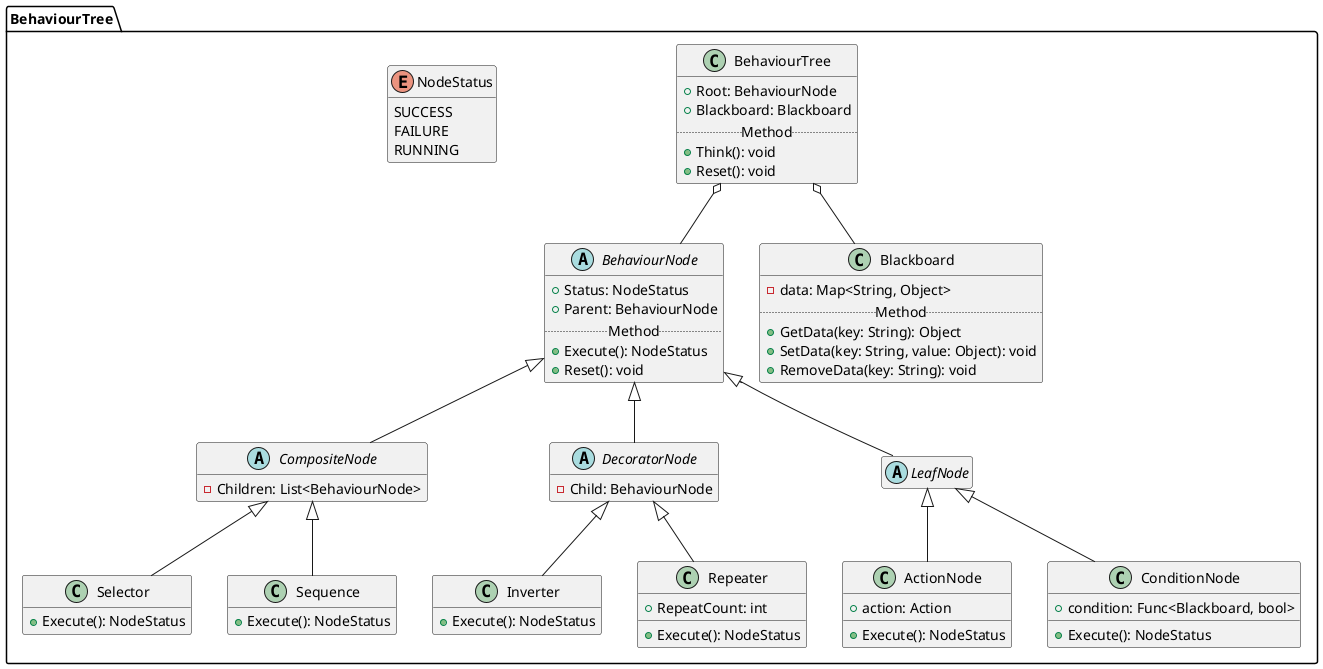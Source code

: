 @startuml "BehaviourTree"
hide empty members

package "BehaviourTree" {
	class BehaviourTree {
		+Root: BehaviourNode
		+Blackboard: Blackboard
		.. Method ..
		+Think(): void
		+Reset(): void
	}
	BehaviourTree o-- BehaviourNode
	BehaviourTree o-- Blackboard


	enum NodeStatus {
		SUCCESS
		FAILURE
		RUNNING
	}

	abstract class BehaviourNode {
		+Status: NodeStatus
		+Parent: BehaviourNode
		.. Method ..
		+Execute(): NodeStatus
		+Reset(): void
	}

	abstract class CompositeNode extends BehaviourNode {
		-Children: List<BehaviourNode>
	}

	class Selector extends CompositeNode {
		+Execute(): NodeStatus
	}

	class Sequence extends CompositeNode {
		+Execute(): NodeStatus
	}

	abstract class DecoratorNode extends BehaviourNode {
		-Child: BehaviourNode
	}

	class Inverter extends DecoratorNode {
		+Execute(): NodeStatus
	}

	class Repeater extends DecoratorNode {
		+RepeatCount: int
		+Execute(): NodeStatus
	}

	abstract class LeafNode extends BehaviourNode {
	}

	class ActionNode extends LeafNode {
		+action: Action
		+Execute(): NodeStatus
	}

	class ConditionNode extends LeafNode {
		+condition: Func<Blackboard, bool>
		+Execute(): NodeStatus
	}

	class Blackboard {
		-data: Map<String, Object>
		.. Method ..
		+GetData(key: String): Object
		+SetData(key: String, value: Object): void
		+RemoveData(key: String): void
	}
}

@enduml